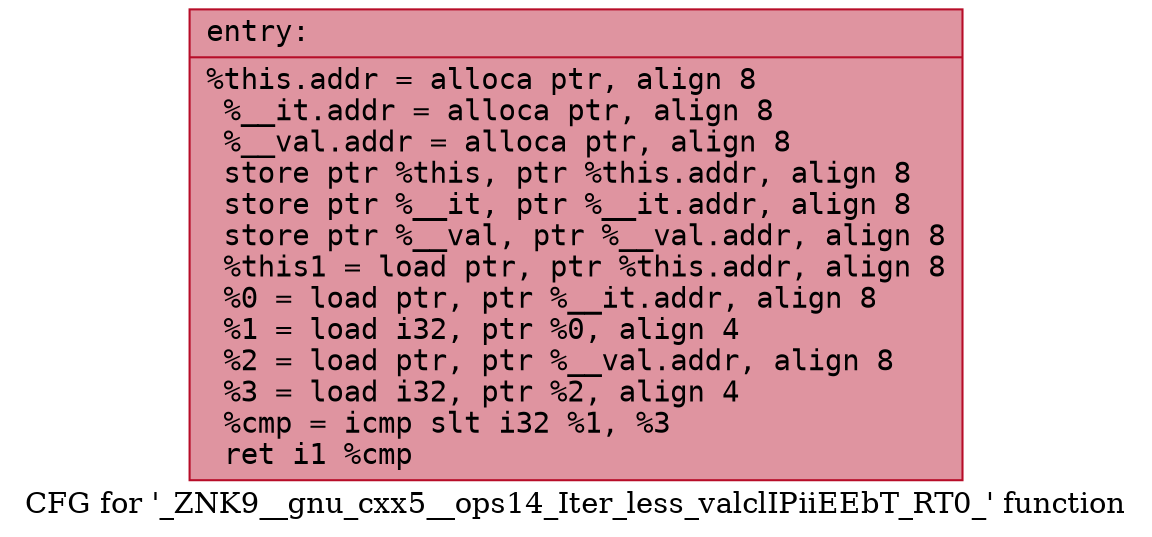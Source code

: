 digraph "CFG for '_ZNK9__gnu_cxx5__ops14_Iter_less_valclIPiiEEbT_RT0_' function" {
	label="CFG for '_ZNK9__gnu_cxx5__ops14_Iter_less_valclIPiiEEbT_RT0_' function";

	Node0x55aea9365ef0 [shape=record,color="#b70d28ff", style=filled, fillcolor="#b70d2870" fontname="Courier",label="{entry:\l|  %this.addr = alloca ptr, align 8\l  %__it.addr = alloca ptr, align 8\l  %__val.addr = alloca ptr, align 8\l  store ptr %this, ptr %this.addr, align 8\l  store ptr %__it, ptr %__it.addr, align 8\l  store ptr %__val, ptr %__val.addr, align 8\l  %this1 = load ptr, ptr %this.addr, align 8\l  %0 = load ptr, ptr %__it.addr, align 8\l  %1 = load i32, ptr %0, align 4\l  %2 = load ptr, ptr %__val.addr, align 8\l  %3 = load i32, ptr %2, align 4\l  %cmp = icmp slt i32 %1, %3\l  ret i1 %cmp\l}"];
}
